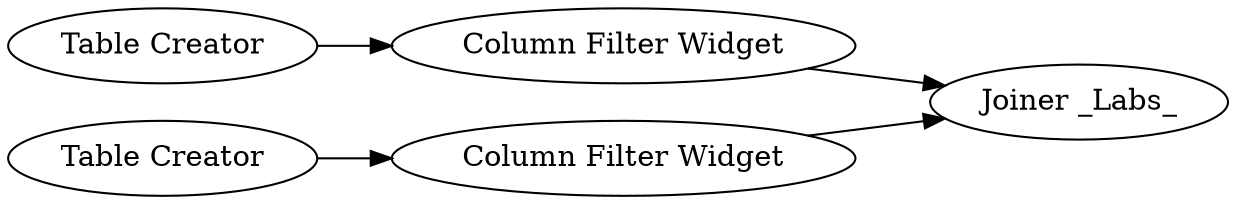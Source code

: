 digraph {
	138 -> 139
	136 -> 138
	137 -> 139
	130 -> 137
	137 [label="Column Filter Widget"]
	139 [label="Joiner _Labs_"]
	136 [label="Table Creator"]
	138 [label="Column Filter Widget"]
	130 [label="Table Creator"]
	rankdir=LR
}
